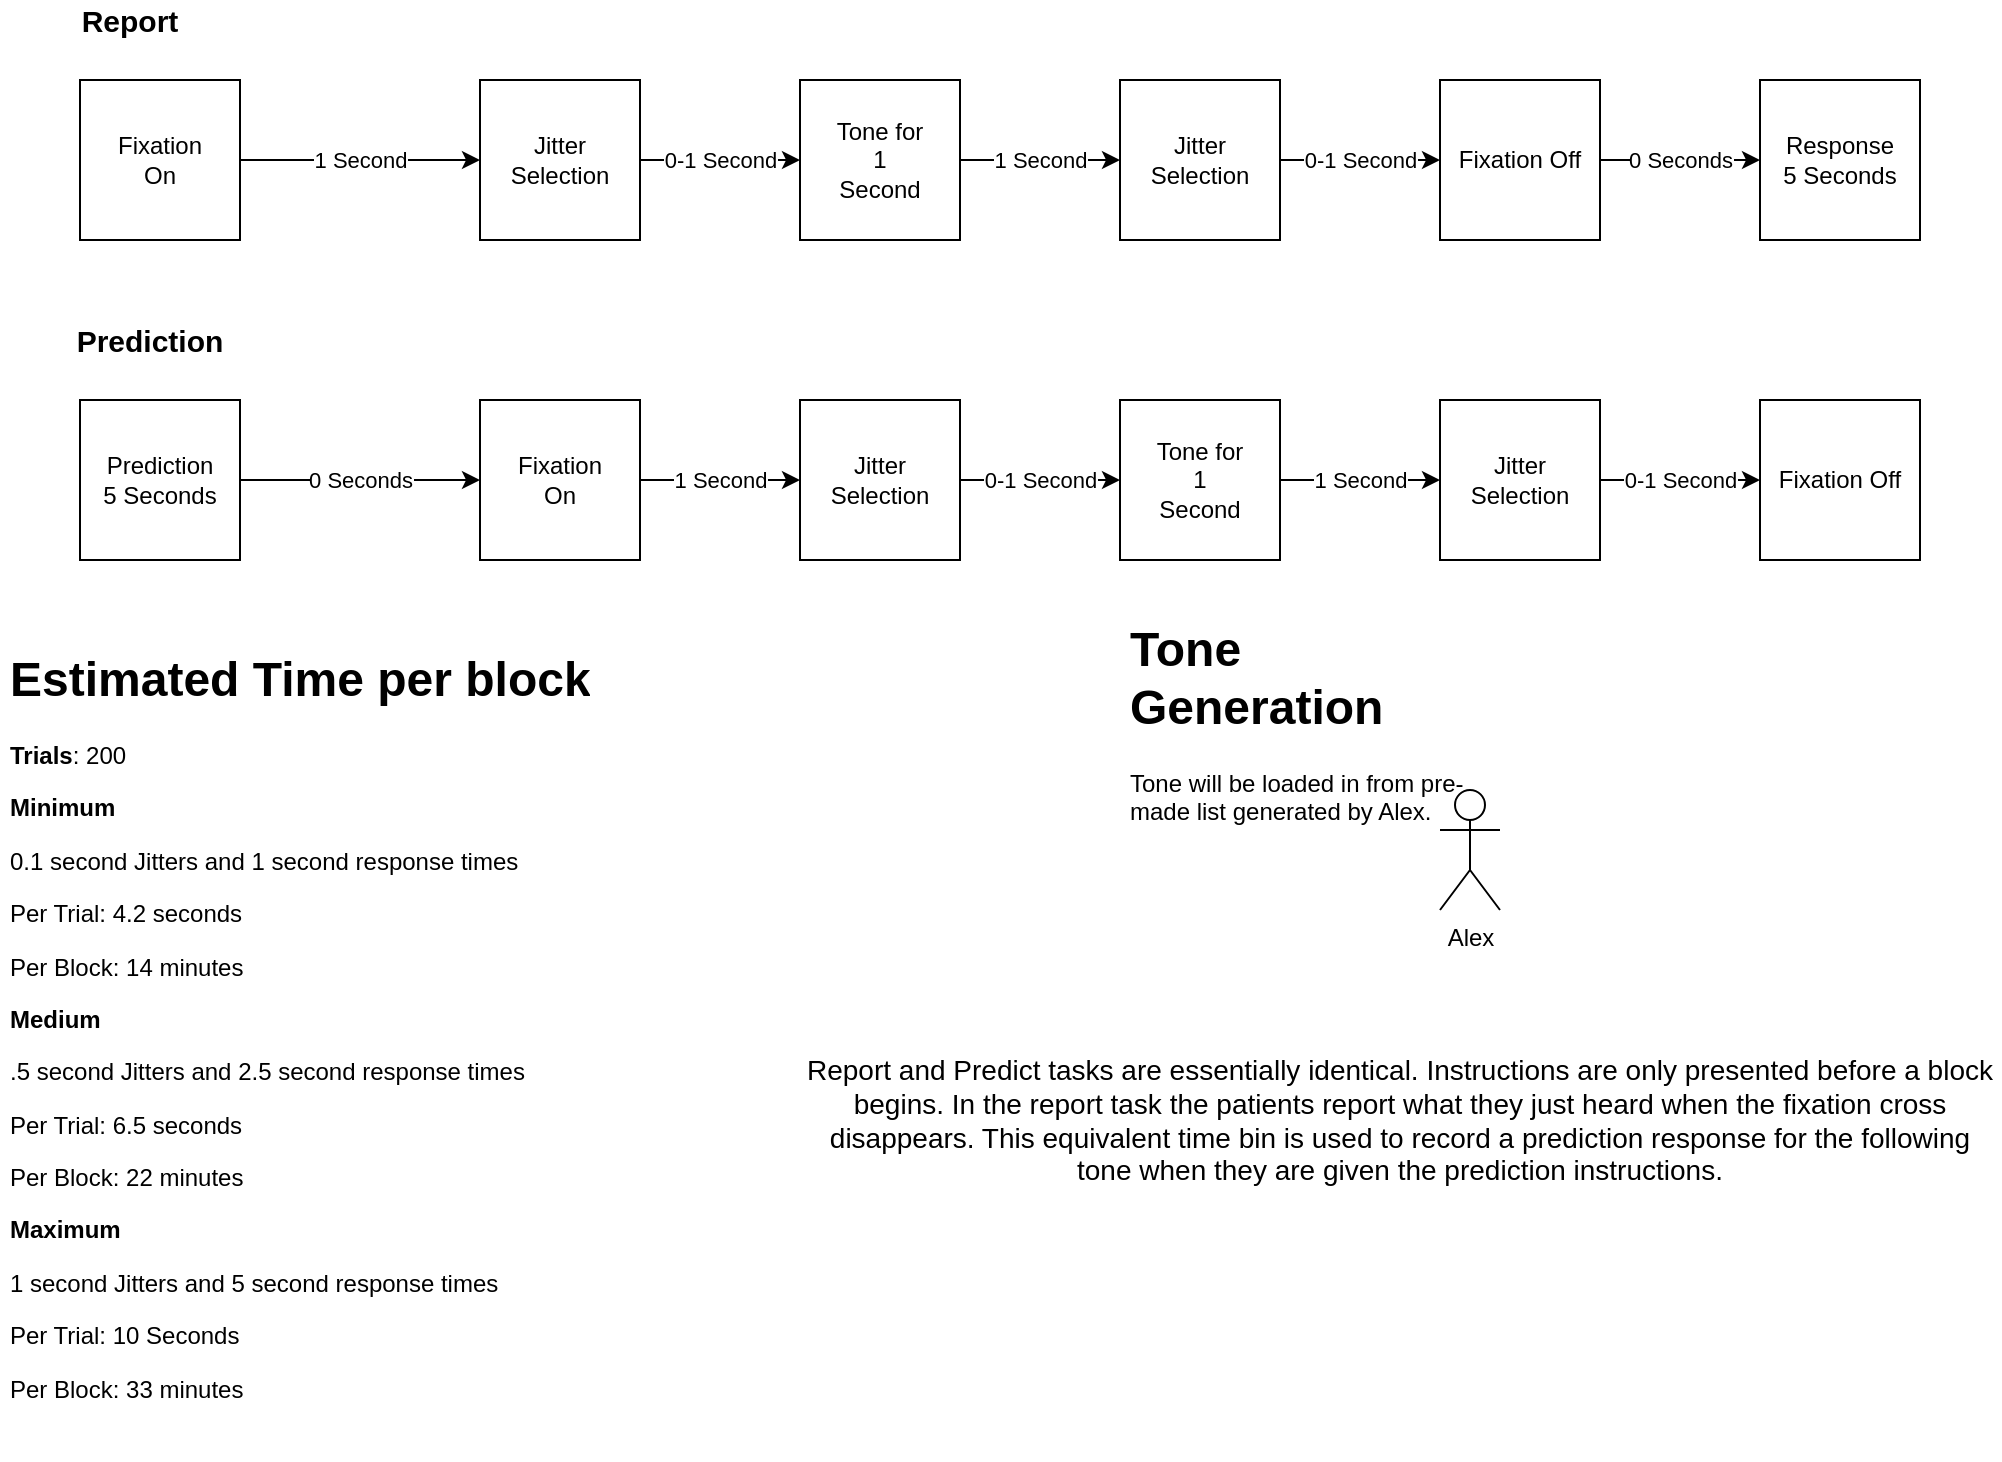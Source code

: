 <mxfile version="12.6.5" type="github"><diagram id="z0sGhQzTjoYp_dxWYyz0" name="Page-1"><mxGraphModel dx="1262" dy="938" grid="1" gridSize="10" guides="1" tooltips="1" connect="1" arrows="1" fold="1" page="1" pageScale="1" pageWidth="1100" pageHeight="850" math="0" shadow="0"><root><mxCell id="0"/><mxCell id="1" parent="0"/><mxCell id="QqLoWqW-KEaAn3XJU7_9-7" value="&lt;font style=&quot;font-size: 11px&quot;&gt;1 Second&lt;/font&gt;" style="edgeStyle=orthogonalEdgeStyle;rounded=0;orthogonalLoop=1;jettySize=auto;html=1;" edge="1" parent="1" source="QqLoWqW-KEaAn3XJU7_9-1" target="QqLoWqW-KEaAn3XJU7_9-6"><mxGeometry relative="1" as="geometry"/></mxCell><mxCell id="QqLoWqW-KEaAn3XJU7_9-1" value="&lt;div&gt;Fixation&lt;/div&gt;&lt;div&gt;On&lt;br&gt;&lt;/div&gt;" style="whiteSpace=wrap;html=1;aspect=fixed;" vertex="1" parent="1"><mxGeometry x="40" y="80" width="80" height="80" as="geometry"/></mxCell><mxCell id="QqLoWqW-KEaAn3XJU7_9-9" value="0-1 Second" style="edgeStyle=orthogonalEdgeStyle;rounded=0;orthogonalLoop=1;jettySize=auto;html=1;" edge="1" parent="1" source="QqLoWqW-KEaAn3XJU7_9-6" target="QqLoWqW-KEaAn3XJU7_9-8"><mxGeometry relative="1" as="geometry"/></mxCell><mxCell id="QqLoWqW-KEaAn3XJU7_9-6" value="Jitter Selection" style="whiteSpace=wrap;html=1;aspect=fixed;" vertex="1" parent="1"><mxGeometry x="240" y="80" width="80" height="80" as="geometry"/></mxCell><mxCell id="QqLoWqW-KEaAn3XJU7_9-11" value="1 Second" style="edgeStyle=orthogonalEdgeStyle;rounded=0;orthogonalLoop=1;jettySize=auto;html=1;" edge="1" parent="1" source="QqLoWqW-KEaAn3XJU7_9-8" target="QqLoWqW-KEaAn3XJU7_9-10"><mxGeometry relative="1" as="geometry"/></mxCell><mxCell id="QqLoWqW-KEaAn3XJU7_9-8" value="&lt;div&gt;Tone for&lt;br&gt;&lt;/div&gt;&lt;div&gt;1&lt;/div&gt;&lt;div&gt;Second&lt;br&gt;&lt;/div&gt;" style="whiteSpace=wrap;html=1;aspect=fixed;" vertex="1" parent="1"><mxGeometry x="400" y="80" width="80" height="80" as="geometry"/></mxCell><mxCell id="QqLoWqW-KEaAn3XJU7_9-13" value="0-1 Second" style="edgeStyle=orthogonalEdgeStyle;rounded=0;orthogonalLoop=1;jettySize=auto;html=1;" edge="1" parent="1" source="QqLoWqW-KEaAn3XJU7_9-10" target="QqLoWqW-KEaAn3XJU7_9-12"><mxGeometry relative="1" as="geometry"/></mxCell><mxCell id="QqLoWqW-KEaAn3XJU7_9-10" value="Jitter Selection" style="whiteSpace=wrap;html=1;aspect=fixed;" vertex="1" parent="1"><mxGeometry x="560" y="80" width="80" height="80" as="geometry"/></mxCell><mxCell id="QqLoWqW-KEaAn3XJU7_9-17" value="0 Seconds" style="edgeStyle=orthogonalEdgeStyle;rounded=0;orthogonalLoop=1;jettySize=auto;html=1;" edge="1" parent="1" source="QqLoWqW-KEaAn3XJU7_9-12" target="QqLoWqW-KEaAn3XJU7_9-16"><mxGeometry relative="1" as="geometry"/></mxCell><mxCell id="QqLoWqW-KEaAn3XJU7_9-12" value="Fixation Off" style="whiteSpace=wrap;html=1;aspect=fixed;" vertex="1" parent="1"><mxGeometry x="720" y="80" width="80" height="80" as="geometry"/></mxCell><mxCell id="QqLoWqW-KEaAn3XJU7_9-16" value="&lt;div&gt;Response&lt;/div&gt;5 Seconds" style="whiteSpace=wrap;html=1;aspect=fixed;" vertex="1" parent="1"><mxGeometry x="880" y="80" width="80" height="80" as="geometry"/></mxCell><mxCell id="QqLoWqW-KEaAn3XJU7_9-18" value="&lt;font style=&quot;font-size: 11px&quot;&gt;1 Second&lt;/font&gt;" style="edgeStyle=orthogonalEdgeStyle;rounded=0;orthogonalLoop=1;jettySize=auto;html=1;" edge="1" parent="1" source="QqLoWqW-KEaAn3XJU7_9-19" target="QqLoWqW-KEaAn3XJU7_9-21"><mxGeometry relative="1" as="geometry"/></mxCell><mxCell id="QqLoWqW-KEaAn3XJU7_9-19" value="&lt;div&gt;Fixation&lt;/div&gt;&lt;div&gt;On&lt;br&gt;&lt;/div&gt;" style="whiteSpace=wrap;html=1;aspect=fixed;" vertex="1" parent="1"><mxGeometry x="240" y="240" width="80" height="80" as="geometry"/></mxCell><mxCell id="QqLoWqW-KEaAn3XJU7_9-20" value="0-1 Second" style="edgeStyle=orthogonalEdgeStyle;rounded=0;orthogonalLoop=1;jettySize=auto;html=1;" edge="1" parent="1" source="QqLoWqW-KEaAn3XJU7_9-21" target="QqLoWqW-KEaAn3XJU7_9-23"><mxGeometry relative="1" as="geometry"/></mxCell><mxCell id="QqLoWqW-KEaAn3XJU7_9-21" value="&lt;div&gt;Jitter&lt;/div&gt;&lt;div&gt;Selection&lt;br&gt;&lt;/div&gt;" style="whiteSpace=wrap;html=1;aspect=fixed;" vertex="1" parent="1"><mxGeometry x="400" y="240" width="80" height="80" as="geometry"/></mxCell><mxCell id="QqLoWqW-KEaAn3XJU7_9-22" value="1 Second" style="edgeStyle=orthogonalEdgeStyle;rounded=0;orthogonalLoop=1;jettySize=auto;html=1;" edge="1" parent="1" source="QqLoWqW-KEaAn3XJU7_9-23" target="QqLoWqW-KEaAn3XJU7_9-25"><mxGeometry relative="1" as="geometry"/></mxCell><mxCell id="QqLoWqW-KEaAn3XJU7_9-23" value="&lt;div&gt;Tone for&lt;br&gt;&lt;/div&gt;&lt;div&gt;1&lt;/div&gt;&lt;div&gt;Second&lt;br&gt;&lt;/div&gt;" style="whiteSpace=wrap;html=1;aspect=fixed;" vertex="1" parent="1"><mxGeometry x="560" y="240" width="80" height="80" as="geometry"/></mxCell><mxCell id="QqLoWqW-KEaAn3XJU7_9-24" value="0-1 Second" style="edgeStyle=orthogonalEdgeStyle;rounded=0;orthogonalLoop=1;jettySize=auto;html=1;" edge="1" parent="1" source="QqLoWqW-KEaAn3XJU7_9-25" target="QqLoWqW-KEaAn3XJU7_9-27"><mxGeometry relative="1" as="geometry"/></mxCell><mxCell id="QqLoWqW-KEaAn3XJU7_9-25" value="Jitter Selection" style="whiteSpace=wrap;html=1;aspect=fixed;" vertex="1" parent="1"><mxGeometry x="720" y="240" width="80" height="80" as="geometry"/></mxCell><mxCell id="QqLoWqW-KEaAn3XJU7_9-27" value="Fixation Off" style="whiteSpace=wrap;html=1;aspect=fixed;" vertex="1" parent="1"><mxGeometry x="880" y="240" width="80" height="80" as="geometry"/></mxCell><mxCell id="QqLoWqW-KEaAn3XJU7_9-29" value="0 Seconds" style="edgeStyle=orthogonalEdgeStyle;rounded=0;orthogonalLoop=1;jettySize=auto;html=1;" edge="1" parent="1" source="QqLoWqW-KEaAn3XJU7_9-28" target="QqLoWqW-KEaAn3XJU7_9-19"><mxGeometry relative="1" as="geometry"/></mxCell><mxCell id="QqLoWqW-KEaAn3XJU7_9-28" value="&lt;div&gt;Prediction&lt;/div&gt;&lt;div&gt;5 Seconds&lt;br&gt;&lt;/div&gt;" style="whiteSpace=wrap;html=1;aspect=fixed;" vertex="1" parent="1"><mxGeometry x="40" y="240" width="80" height="80" as="geometry"/></mxCell><mxCell id="QqLoWqW-KEaAn3XJU7_9-30" value="&lt;b&gt;&lt;font style=&quot;font-size: 15px&quot;&gt;Prediction&lt;/font&gt;&lt;/b&gt;" style="text;html=1;strokeColor=none;fillColor=none;align=center;verticalAlign=middle;whiteSpace=wrap;rounded=0;" vertex="1" parent="1"><mxGeometry x="50" y="200" width="50" height="20" as="geometry"/></mxCell><mxCell id="QqLoWqW-KEaAn3XJU7_9-33" value="&lt;b&gt;&lt;font style=&quot;font-size: 15px&quot;&gt;Report&lt;/font&gt;&lt;/b&gt;" style="text;html=1;strokeColor=none;fillColor=none;align=center;verticalAlign=middle;whiteSpace=wrap;rounded=0;" vertex="1" parent="1"><mxGeometry x="40" y="40" width="50" height="20" as="geometry"/></mxCell><mxCell id="QqLoWqW-KEaAn3XJU7_9-34" value="&lt;h1&gt;Tone Generation&lt;br&gt;&lt;/h1&gt;&lt;p&gt;Tone will be loaded in from pre-made list generated by Alex.&lt;br&gt;&lt;/p&gt;" style="text;html=1;strokeColor=none;fillColor=none;spacing=5;spacingTop=-20;whiteSpace=wrap;overflow=hidden;rounded=0;" vertex="1" parent="1"><mxGeometry x="560" y="345" width="190" height="160" as="geometry"/></mxCell><mxCell id="QqLoWqW-KEaAn3XJU7_9-35" value="Alex" style="shape=umlActor;verticalLabelPosition=bottom;labelBackgroundColor=#ffffff;verticalAlign=top;html=1;outlineConnect=0;" vertex="1" parent="1"><mxGeometry x="720" y="435" width="30" height="60" as="geometry"/></mxCell><mxCell id="QqLoWqW-KEaAn3XJU7_9-41" value="&lt;font style=&quot;font-size: 14px&quot;&gt;Report and Predict tasks are essentially identical. Instructions are only presented before a block begins. In the report task the patients report what they just heard when the fixation cross disappears. This equivalent time bin is used to record a prediction response for the following tone when they are given the prediction instructions. &lt;/font&gt;" style="text;html=1;strokeColor=none;fillColor=none;align=center;verticalAlign=middle;whiteSpace=wrap;rounded=0;" vertex="1" parent="1"><mxGeometry x="400" y="590" width="600" height="20" as="geometry"/></mxCell><mxCell id="QqLoWqW-KEaAn3XJU7_9-44" value="&lt;h1&gt;Estimated Time per block&lt;/h1&gt;&lt;div&gt;&lt;b&gt;Trials&lt;/b&gt;: 200 &lt;br&gt;&lt;/div&gt;&lt;p&gt;&lt;b&gt;Minimum&lt;/b&gt; &lt;br&gt;&lt;/p&gt;&lt;p&gt;0.1 second Jitters and 1 second response times&lt;br&gt;&lt;/p&gt;&lt;p&gt; &lt;/p&gt;&lt;p&gt;Per Trial: 4.2 seconds&lt;br&gt;&lt;/p&gt;Per Block: 14 minutes&lt;p&gt;&lt;b&gt;Medium&lt;/b&gt;&lt;/p&gt;&lt;p&gt;.5 second Jitters and 2.5 second response times&lt;/p&gt;&lt;p&gt;Per Trial: 6.5 seconds&lt;br&gt;&lt;/p&gt;&lt;p&gt;Per Block: 22 minutes&lt;br&gt;&lt;/p&gt;&lt;p&gt;&lt;b&gt;Maximum&lt;/b&gt;&lt;/p&gt;&lt;p&gt;1 second Jitters and 5 second response times&lt;/p&gt;&lt;p&gt;Per Trial: 10 Seconds&lt;br&gt;&lt;/p&gt;&lt;p&gt;Per Block: 33 minutes&lt;br&gt;&lt;/p&gt;" style="text;html=1;strokeColor=none;fillColor=none;spacing=5;spacingTop=-20;whiteSpace=wrap;overflow=hidden;rounded=0;" vertex="1" parent="1"><mxGeometry y="360" width="320" height="410" as="geometry"/></mxCell></root></mxGraphModel></diagram></mxfile>